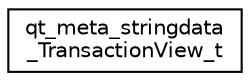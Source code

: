 digraph "Graphical Class Hierarchy"
{
 // LATEX_PDF_SIZE
  edge [fontname="Helvetica",fontsize="10",labelfontname="Helvetica",labelfontsize="10"];
  node [fontname="Helvetica",fontsize="10",shape=record];
  rankdir="LR";
  Node0 [label="qt_meta_stringdata\l_TransactionView_t",height=0.2,width=0.4,color="black", fillcolor="white", style="filled",URL="$structqt__meta__stringdata___transaction_view__t.html",tooltip=" "];
}
